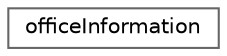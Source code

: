 digraph "Graphical Class Hierarchy"
{
 // LATEX_PDF_SIZE
  bgcolor="transparent";
  edge [fontname=Helvetica,fontsize=10,labelfontname=Helvetica,labelfontsize=10];
  node [fontname=Helvetica,fontsize=10,shape=box,height=0.2,width=0.4];
  rankdir="LR";
  Node0 [id="Node000000",label="officeInformation",height=0.2,width=0.4,color="grey40", fillcolor="white", style="filled",URL="$structoffice_information.html",tooltip="Struct defining information about an office."];
}
